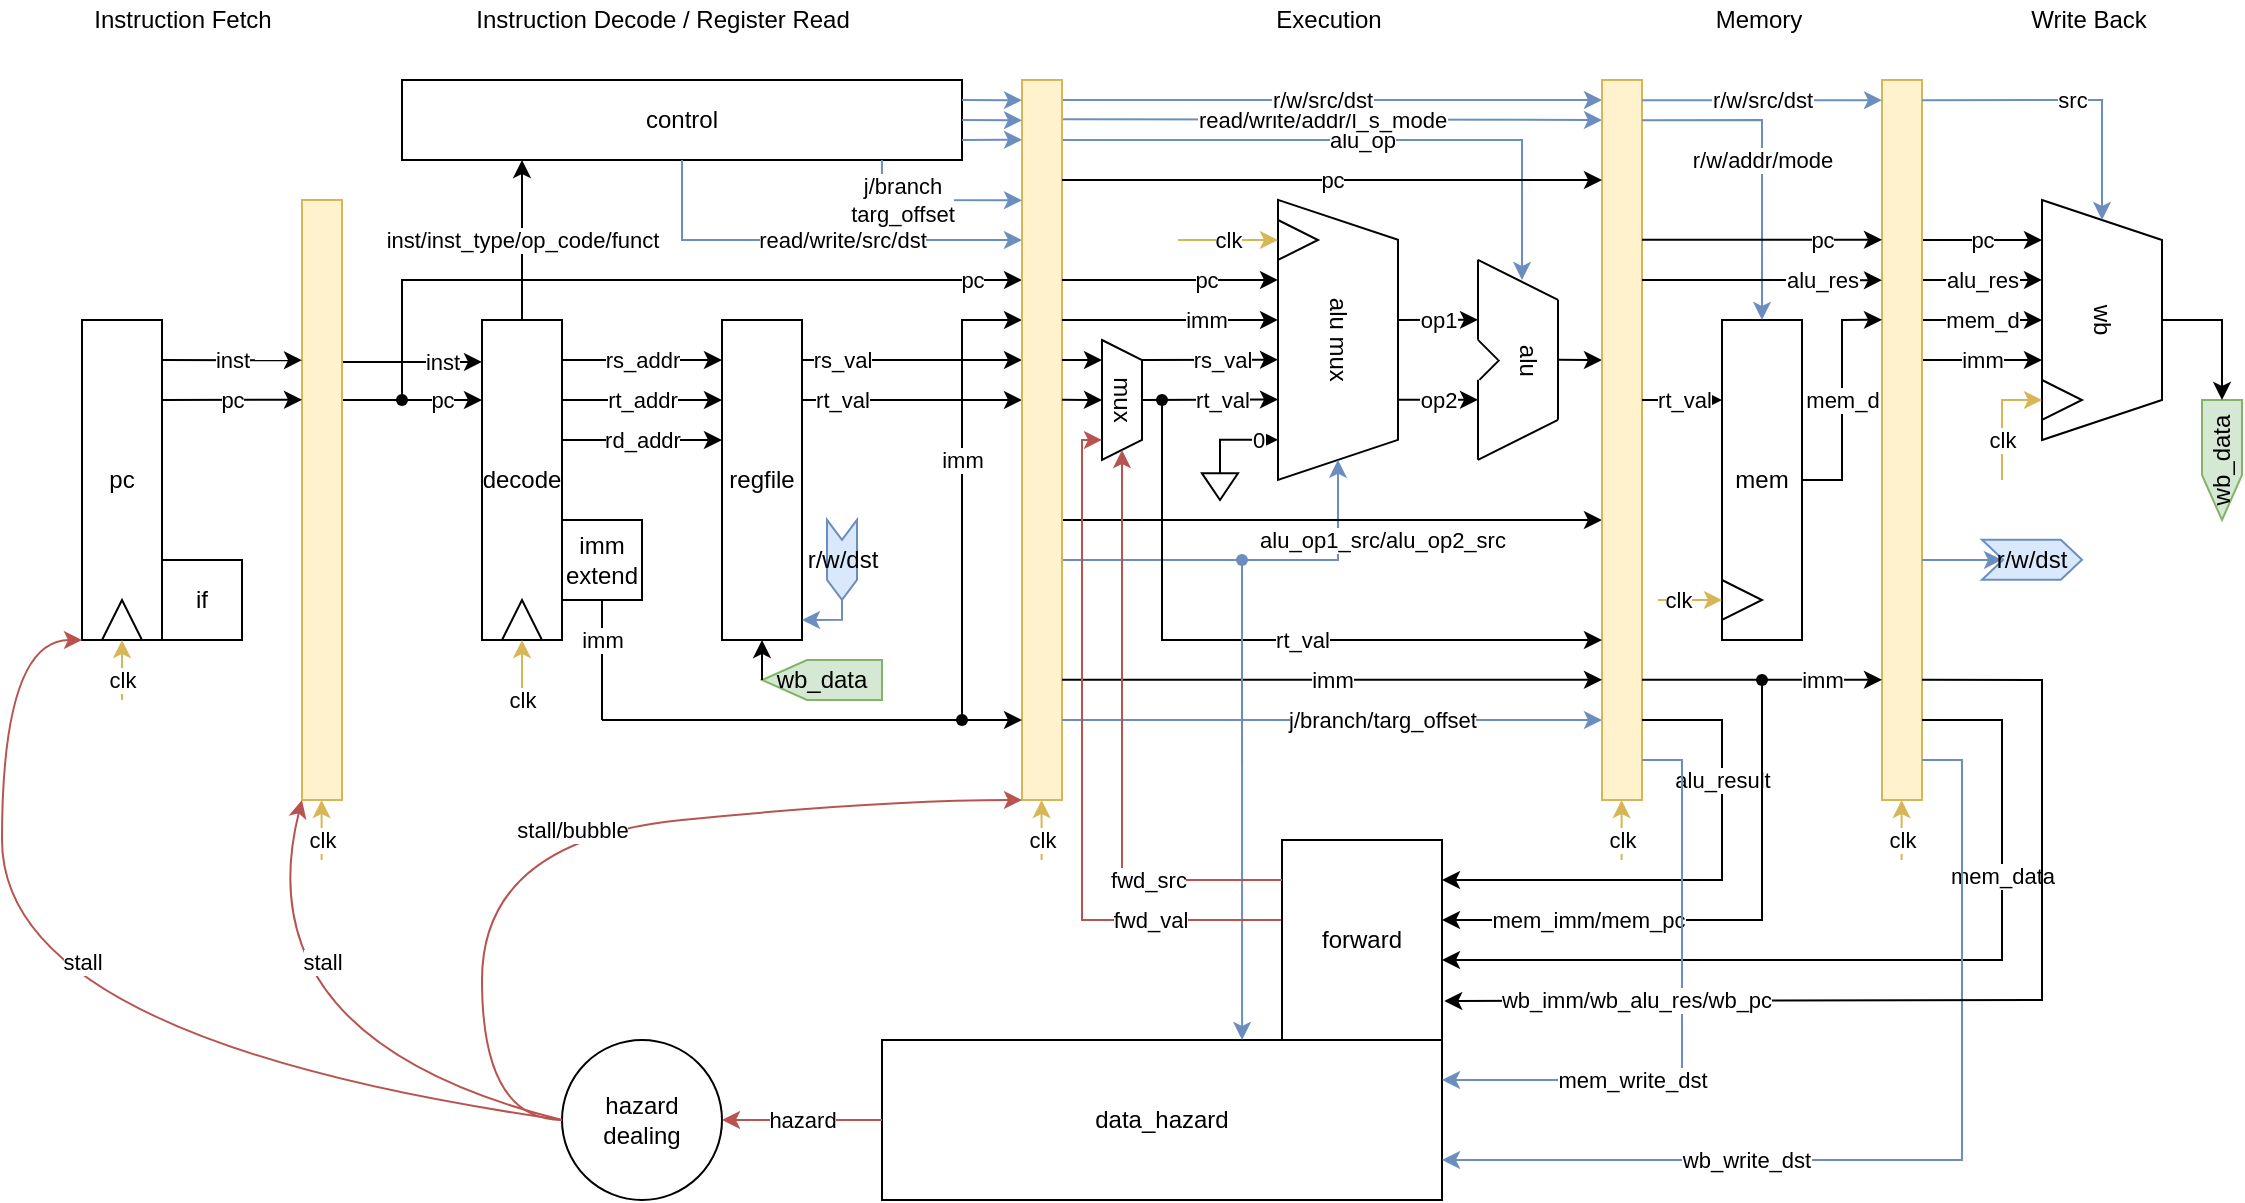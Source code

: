 <mxfile version="16.0.2" type="device"><diagram id="kXGXtVitnuVFbZN-tH9j" name="Page-1"><mxGraphModel dx="1183" dy="734" grid="1" gridSize="10" guides="1" tooltips="1" connect="1" arrows="1" fold="1" page="1" pageScale="1" pageWidth="1169" pageHeight="827" math="0" shadow="0"><root><mxCell id="0"/><mxCell id="1" parent="0"/><mxCell id="jANy_Va856jDarxAY1Pt-2" value="pc" style="rounded=0;whiteSpace=wrap;html=1;" parent="1" vertex="1"><mxGeometry x="80" y="200" width="40" height="160" as="geometry"/></mxCell><mxCell id="jANy_Va856jDarxAY1Pt-5" value="Instruction Fetch" style="text;html=1;align=center;verticalAlign=middle;resizable=0;points=[];autosize=1;strokeColor=none;fillColor=none;" parent="1" vertex="1"><mxGeometry x="80" y="40" width="100" height="20" as="geometry"/></mxCell><mxCell id="jANy_Va856jDarxAY1Pt-7" value="if" style="whiteSpace=wrap;html=1;" parent="1" vertex="1"><mxGeometry x="120" y="320" width="40" height="40" as="geometry"/></mxCell><mxCell id="jANy_Va856jDarxAY1Pt-12" value="pc" style="endArrow=classic;html=1;rounded=0;entryX=0;entryY=0.25;entryDx=0;entryDy=0;" parent="1" target="jANy_Va856jDarxAY1Pt-22" edge="1"><mxGeometry x="0.429" width="50" height="50" relative="1" as="geometry"><mxPoint x="210" y="240" as="sourcePoint"/><mxPoint x="320" y="240" as="targetPoint"/><mxPoint as="offset"/></mxGeometry></mxCell><mxCell id="jANy_Va856jDarxAY1Pt-14" value="inst" style="endArrow=classic;html=1;rounded=0;entryX=0;entryY=0.131;entryDx=0;entryDy=0;entryPerimeter=0;" parent="1" target="jANy_Va856jDarxAY1Pt-22" edge="1"><mxGeometry x="0.429" width="50" height="50" relative="1" as="geometry"><mxPoint x="210" y="221" as="sourcePoint"/><mxPoint x="280" y="221" as="targetPoint"/><mxPoint as="offset"/></mxGeometry></mxCell><mxCell id="jANy_Va856jDarxAY1Pt-22" value="decode" style="rounded=0;whiteSpace=wrap;html=1;" parent="1" vertex="1"><mxGeometry x="280" y="200" width="40" height="160" as="geometry"/></mxCell><mxCell id="jANy_Va856jDarxAY1Pt-23" value="control" style="rounded=0;whiteSpace=wrap;html=1;" parent="1" vertex="1"><mxGeometry x="240" y="80" width="280" height="40" as="geometry"/></mxCell><mxCell id="jANy_Va856jDarxAY1Pt-26" value="inst/inst_type/op_code/funct" style="endArrow=classic;html=1;rounded=0;exitX=0.5;exitY=0;exitDx=0;exitDy=0;" parent="1" source="jANy_Va856jDarxAY1Pt-22" edge="1"><mxGeometry width="50" height="50" relative="1" as="geometry"><mxPoint x="340" y="200" as="sourcePoint"/><mxPoint x="300" y="120" as="targetPoint"/><mxPoint as="offset"/></mxGeometry></mxCell><mxCell id="jANy_Va856jDarxAY1Pt-28" value="Instruction Decode / Register Read" style="text;html=1;align=center;verticalAlign=middle;resizable=0;points=[];autosize=1;strokeColor=none;fillColor=none;" parent="1" vertex="1"><mxGeometry x="270" y="40" width="200" height="20" as="geometry"/></mxCell><mxCell id="jANy_Va856jDarxAY1Pt-29" value="regfile" style="whiteSpace=wrap;html=1;" parent="1" vertex="1"><mxGeometry x="400" y="200" width="40" height="160" as="geometry"/></mxCell><mxCell id="jANy_Va856jDarxAY1Pt-30" value="rt_addr" style="endArrow=classic;html=1;rounded=0;exitX=1;exitY=0.25;exitDx=0;exitDy=0;entryX=0;entryY=0.25;entryDx=0;entryDy=0;" parent="1" source="jANy_Va856jDarxAY1Pt-22" target="jANy_Va856jDarxAY1Pt-29" edge="1"><mxGeometry width="50" height="50" relative="1" as="geometry"><mxPoint x="280" y="340" as="sourcePoint"/><mxPoint x="330" y="290" as="targetPoint"/></mxGeometry></mxCell><mxCell id="jANy_Va856jDarxAY1Pt-31" value="rs_addr" style="endArrow=classic;html=1;rounded=0;" parent="1" edge="1"><mxGeometry width="50" height="50" relative="1" as="geometry"><mxPoint x="320" y="220" as="sourcePoint"/><mxPoint x="400" y="220" as="targetPoint"/></mxGeometry></mxCell><mxCell id="jANy_Va856jDarxAY1Pt-32" value="imm extend" style="whiteSpace=wrap;html=1;aspect=fixed;" parent="1" vertex="1"><mxGeometry x="320" y="300" width="40" height="40" as="geometry"/></mxCell><mxCell id="jANy_Va856jDarxAY1Pt-37" value="imm" style="endArrow=none;html=1;rounded=0;entryX=0.5;entryY=1;entryDx=0;entryDy=0;" parent="1" target="jANy_Va856jDarxAY1Pt-32" edge="1"><mxGeometry x="0.333" width="50" height="50" relative="1" as="geometry"><mxPoint x="340" y="400" as="sourcePoint"/><mxPoint x="280" y="340" as="targetPoint"/><mxPoint as="offset"/></mxGeometry></mxCell><mxCell id="jANy_Va856jDarxAY1Pt-41" value="rs_val" style="edgeStyle=elbowEdgeStyle;elbow=horizontal;endArrow=classic;html=1;rounded=0;" parent="1" edge="1"><mxGeometry x="-0.636" width="50" height="50" relative="1" as="geometry"><mxPoint x="440" y="220" as="sourcePoint"/><mxPoint x="550" y="220" as="targetPoint"/><mxPoint as="offset"/><Array as="points"/></mxGeometry></mxCell><mxCell id="jANy_Va856jDarxAY1Pt-42" value="rt_val" style="edgeStyle=elbowEdgeStyle;elbow=horizontal;endArrow=classic;html=1;rounded=0;" parent="1" edge="1"><mxGeometry x="-0.636" width="50" height="50" relative="1" as="geometry"><mxPoint x="440" y="240" as="sourcePoint"/><mxPoint x="550" y="240" as="targetPoint"/><mxPoint as="offset"/><Array as="points"/></mxGeometry></mxCell><mxCell id="Ykakdfic_UmWaNhS7Apf-2" value="Execution" style="text;html=1;align=center;verticalAlign=middle;resizable=0;points=[];autosize=1;strokeColor=none;fillColor=none;" parent="1" vertex="1"><mxGeometry x="668" y="40" width="70" height="20" as="geometry"/></mxCell><mxCell id="Ykakdfic_UmWaNhS7Apf-3" value="pc" style="edgeStyle=elbowEdgeStyle;elbow=vertical;endArrow=classic;html=1;rounded=0;" parent="1" edge="1"><mxGeometry x="0.864" width="50" height="50" relative="1" as="geometry"><mxPoint x="240" y="240" as="sourcePoint"/><mxPoint x="550" y="180" as="targetPoint"/><Array as="points"><mxPoint x="270" y="180"/></Array><mxPoint as="offset"/></mxGeometry></mxCell><mxCell id="Ykakdfic_UmWaNhS7Apf-10" value="alu mux" style="shape=trapezoid;perimeter=trapezoidPerimeter;whiteSpace=wrap;html=1;fixedSize=1;rotation=90;" parent="1" vertex="1"><mxGeometry x="638" y="179.92" width="140" height="60" as="geometry"/></mxCell><mxCell id="Ykakdfic_UmWaNhS7Apf-12" value="imm" style="edgeStyle=elbowEdgeStyle;elbow=horizontal;endArrow=classic;html=1;rounded=0;" parent="1" edge="1"><mxGeometry x="0.512" width="50" height="50" relative="1" as="geometry"><mxPoint x="340" y="400" as="sourcePoint"/><mxPoint x="550" y="200" as="targetPoint"/><Array as="points"><mxPoint x="520" y="210"/><mxPoint x="520" y="300"/><mxPoint x="550" y="200"/><mxPoint x="540" y="340"/></Array><mxPoint as="offset"/></mxGeometry></mxCell><mxCell id="Ykakdfic_UmWaNhS7Apf-13" value="alu_op1_src/alu_op2_src" style="edgeStyle=segmentEdgeStyle;endArrow=classic;html=1;rounded=0;fillColor=#dae8fc;strokeColor=#6c8ebf;entryX=1;entryY=0.5;entryDx=0;entryDy=0;" parent="1" target="Ykakdfic_UmWaNhS7Apf-10" edge="1"><mxGeometry x="0.574" y="-22" width="50" height="50" relative="1" as="geometry"><mxPoint x="570" y="320" as="sourcePoint"/><mxPoint x="658" y="290" as="targetPoint"/><Array as="points"><mxPoint x="708" y="320"/></Array><mxPoint as="offset"/></mxGeometry></mxCell><mxCell id="Ykakdfic_UmWaNhS7Apf-15" value="" style="pointerEvents=1;verticalLabelPosition=bottom;shadow=0;dashed=0;align=center;html=1;verticalAlign=top;shape=mxgraph.electrical.signal_sources.signal_ground;" parent="1" vertex="1"><mxGeometry x="640" y="270" width="18" height="20" as="geometry"/></mxCell><mxCell id="Ykakdfic_UmWaNhS7Apf-17" value="0" style="edgeStyle=segmentEdgeStyle;endArrow=classic;html=1;rounded=0;exitX=0.5;exitY=0;exitDx=0;exitDy=0;exitPerimeter=0;entryX=0.857;entryY=1;entryDx=0;entryDy=0;entryPerimeter=0;" parent="1" source="Ykakdfic_UmWaNhS7Apf-15" target="Ykakdfic_UmWaNhS7Apf-10" edge="1"><mxGeometry x="0.506" width="50" height="50" relative="1" as="geometry"><mxPoint x="568" y="320" as="sourcePoint"/><mxPoint x="620" y="260" as="targetPoint"/><Array as="points"><mxPoint x="649" y="260"/></Array><mxPoint as="offset"/></mxGeometry></mxCell><mxCell id="Ykakdfic_UmWaNhS7Apf-23" value="" style="endArrow=none;html=1;rounded=0;" parent="1" edge="1"><mxGeometry width="50" height="50" relative="1" as="geometry"><mxPoint x="778" y="209.92" as="sourcePoint"/><mxPoint x="788" y="219.92" as="targetPoint"/></mxGeometry></mxCell><mxCell id="Ykakdfic_UmWaNhS7Apf-24" value="" style="endArrow=none;html=1;rounded=0;" parent="1" edge="1"><mxGeometry width="50" height="50" relative="1" as="geometry"><mxPoint x="778.71" y="229.92" as="sourcePoint"/><mxPoint x="788.71" y="219.92" as="targetPoint"/></mxGeometry></mxCell><mxCell id="Ykakdfic_UmWaNhS7Apf-25" value="" style="endArrow=none;html=1;rounded=0;" parent="1" edge="1"><mxGeometry width="50" height="50" relative="1" as="geometry"><mxPoint x="778" y="209.92" as="sourcePoint"/><mxPoint x="778" y="169.92" as="targetPoint"/></mxGeometry></mxCell><mxCell id="Ykakdfic_UmWaNhS7Apf-26" value="" style="endArrow=none;html=1;rounded=0;" parent="1" edge="1"><mxGeometry width="50" height="50" relative="1" as="geometry"><mxPoint x="778" y="229.92" as="sourcePoint"/><mxPoint x="778" y="269.92" as="targetPoint"/></mxGeometry></mxCell><mxCell id="Ykakdfic_UmWaNhS7Apf-27" value="" style="endArrow=none;html=1;rounded=0;" parent="1" edge="1"><mxGeometry width="50" height="50" relative="1" as="geometry"><mxPoint x="778" y="269.92" as="sourcePoint"/><mxPoint x="818" y="249.92" as="targetPoint"/></mxGeometry></mxCell><mxCell id="Ykakdfic_UmWaNhS7Apf-28" value="" style="endArrow=none;html=1;rounded=0;" parent="1" edge="1"><mxGeometry width="50" height="50" relative="1" as="geometry"><mxPoint x="778" y="169.92" as="sourcePoint"/><mxPoint x="818" y="189.92" as="targetPoint"/></mxGeometry></mxCell><mxCell id="Ykakdfic_UmWaNhS7Apf-29" value="" style="endArrow=none;html=1;rounded=0;" parent="1" edge="1"><mxGeometry width="50" height="50" relative="1" as="geometry"><mxPoint x="818" y="249.92" as="sourcePoint"/><mxPoint x="818" y="189.92" as="targetPoint"/></mxGeometry></mxCell><mxCell id="Ykakdfic_UmWaNhS7Apf-30" value="alu" style="text;html=1;align=center;verticalAlign=middle;resizable=0;points=[];autosize=1;strokeColor=none;fillColor=none;rotation=90;" parent="1" vertex="1"><mxGeometry x="788" y="209.92" width="30" height="20" as="geometry"/></mxCell><mxCell id="Ykakdfic_UmWaNhS7Apf-31" value="op1" style="endArrow=classic;html=1;rounded=0;exitX=0.429;exitY=0;exitDx=0;exitDy=0;exitPerimeter=0;" parent="1" source="Ykakdfic_UmWaNhS7Apf-10" edge="1"><mxGeometry width="50" height="50" relative="1" as="geometry"><mxPoint x="718" y="199.92" as="sourcePoint"/><mxPoint x="778" y="199.92" as="targetPoint"/><mxPoint as="offset"/></mxGeometry></mxCell><mxCell id="Ykakdfic_UmWaNhS7Apf-32" value="op2" style="endArrow=classic;html=1;rounded=0;exitX=0.714;exitY=0;exitDx=0;exitDy=0;exitPerimeter=0;" parent="1" source="Ykakdfic_UmWaNhS7Apf-10" edge="1"><mxGeometry width="50" height="50" relative="1" as="geometry"><mxPoint x="718" y="239.92" as="sourcePoint"/><mxPoint x="778" y="239.92" as="targetPoint"/></mxGeometry></mxCell><mxCell id="Ykakdfic_UmWaNhS7Apf-34" value="alu_op" style="edgeStyle=segmentEdgeStyle;endArrow=classic;html=1;rounded=0;fillColor=#dae8fc;strokeColor=#6c8ebf;" parent="1" edge="1"><mxGeometry width="50" height="50" relative="1" as="geometry"><mxPoint x="570" y="110" as="sourcePoint"/><mxPoint x="800" y="180" as="targetPoint"/><Array as="points"><mxPoint x="800" y="110"/><mxPoint x="800" y="180"/></Array></mxGeometry></mxCell><mxCell id="Ykakdfic_UmWaNhS7Apf-40" value="read/write/src/dst" style="edgeStyle=elbowEdgeStyle;elbow=vertical;endArrow=classic;html=1;rounded=0;exitX=0.5;exitY=1;exitDx=0;exitDy=0;fillColor=#dae8fc;strokeColor=#6c8ebf;entryX=0;entryY=0.222;entryDx=0;entryDy=0;entryPerimeter=0;" parent="1" source="jANy_Va856jDarxAY1Pt-23" target="d6uWLYrjVG5FYan9raDE-4" edge="1"><mxGeometry x="0.142" width="50" height="50" relative="1" as="geometry"><mxPoint x="370" y="190" as="sourcePoint"/><mxPoint x="450" y="140" as="targetPoint"/><Array as="points"><mxPoint x="400" y="160"/><mxPoint x="380" y="140"/><mxPoint x="380" y="140"/><mxPoint x="390" y="140"/></Array><mxPoint as="offset"/></mxGeometry></mxCell><mxCell id="Ykakdfic_UmWaNhS7Apf-43" value="mem" style="whiteSpace=wrap;html=1;" parent="1" vertex="1"><mxGeometry x="900" y="200" width="40" height="160" as="geometry"/></mxCell><mxCell id="Ykakdfic_UmWaNhS7Apf-44" value="read/write/addr/l_s_mode" style="edgeStyle=segmentEdgeStyle;endArrow=classic;html=1;rounded=0;fillColor=#dae8fc;strokeColor=#6c8ebf;" parent="1" edge="1"><mxGeometry x="-0.037" width="50" height="50" relative="1" as="geometry"><mxPoint x="570" y="99.67" as="sourcePoint"/><mxPoint x="840" y="100" as="targetPoint"/><Array as="points"><mxPoint x="690" y="100"/><mxPoint x="690" y="100"/></Array><mxPoint as="offset"/></mxGeometry></mxCell><mxCell id="Ykakdfic_UmWaNhS7Apf-45" value="" style="edgeStyle=segmentEdgeStyle;endArrow=classic;html=1;rounded=0;" parent="1" edge="1"><mxGeometry width="50" height="50" relative="1" as="geometry"><mxPoint x="570" y="300" as="sourcePoint"/><mxPoint x="840" y="300" as="targetPoint"/><Array as="points"><mxPoint x="570" y="300"/><mxPoint x="570" y="300"/></Array></mxGeometry></mxCell><mxCell id="Ykakdfic_UmWaNhS7Apf-46" value="" style="endArrow=classic;html=1;rounded=0;" parent="1" edge="1"><mxGeometry width="50" height="50" relative="1" as="geometry"><mxPoint x="818" y="219.92" as="sourcePoint"/><mxPoint x="840" y="220" as="targetPoint"/></mxGeometry></mxCell><mxCell id="Ykakdfic_UmWaNhS7Apf-53" value="Memory" style="text;html=1;align=center;verticalAlign=middle;resizable=0;points=[];autosize=1;strokeColor=none;fillColor=none;" parent="1" vertex="1"><mxGeometry x="887.95" y="40" width="60" height="20" as="geometry"/></mxCell><mxCell id="Ykakdfic_UmWaNhS7Apf-55" value="rd_addr" style="endArrow=classic;html=1;rounded=0;exitX=1;exitY=0.25;exitDx=0;exitDy=0;entryX=0;entryY=0.25;entryDx=0;entryDy=0;" parent="1" edge="1"><mxGeometry width="50" height="50" relative="1" as="geometry"><mxPoint x="320" y="260" as="sourcePoint"/><mxPoint x="400" y="260" as="targetPoint"/></mxGeometry></mxCell><mxCell id="Ykakdfic_UmWaNhS7Apf-56" value="Write Back" style="text;html=1;align=center;verticalAlign=middle;resizable=0;points=[];autosize=1;strokeColor=none;fillColor=none;" parent="1" vertex="1"><mxGeometry x="1047.95" y="40" width="70" height="20" as="geometry"/></mxCell><mxCell id="Ykakdfic_UmWaNhS7Apf-58" value="wb" style="shape=trapezoid;perimeter=trapezoidPerimeter;whiteSpace=wrap;html=1;fixedSize=1;rotation=90;" parent="1" vertex="1"><mxGeometry x="1030" y="170" width="120" height="60" as="geometry"/></mxCell><mxCell id="Ykakdfic_UmWaNhS7Apf-64" value="pc" style="edgeStyle=segmentEdgeStyle;endArrow=classic;html=1;rounded=0;entryX=0.167;entryY=1;entryDx=0;entryDy=0;entryPerimeter=0;" parent="1" target="Ykakdfic_UmWaNhS7Apf-58" edge="1"><mxGeometry width="50" height="50" relative="1" as="geometry"><mxPoint x="1000" y="160" as="sourcePoint"/><mxPoint x="1000" y="170" as="targetPoint"/><Array as="points"><mxPoint x="1040" y="160"/><mxPoint x="1040" y="160"/></Array><mxPoint as="offset"/></mxGeometry></mxCell><mxCell id="Ykakdfic_UmWaNhS7Apf-83" value="r/w/src/dst" style="endArrow=classic;html=1;rounded=0;fillColor=#dae8fc;strokeColor=#6c8ebf;" parent="1" edge="1"><mxGeometry x="-0.037" width="50" height="50" relative="1" as="geometry"><mxPoint x="570" y="90" as="sourcePoint"/><mxPoint x="840" y="90" as="targetPoint"/><Array as="points"/><mxPoint as="offset"/></mxGeometry></mxCell><mxCell id="Ykakdfic_UmWaNhS7Apf-84" value="alu_res" style="endArrow=classic;html=1;rounded=0;entryX=0.333;entryY=1;entryDx=0;entryDy=0;entryPerimeter=0;" parent="1" target="Ykakdfic_UmWaNhS7Apf-58" edge="1"><mxGeometry width="50" height="50" relative="1" as="geometry"><mxPoint x="1000" y="180" as="sourcePoint"/><mxPoint x="948" y="190" as="targetPoint"/><Array as="points"/><mxPoint as="offset"/></mxGeometry></mxCell><mxCell id="Ykakdfic_UmWaNhS7Apf-85" value="mem_d" style="endArrow=classic;html=1;rounded=0;entryX=0.5;entryY=1;entryDx=0;entryDy=0;" parent="1" target="Ykakdfic_UmWaNhS7Apf-58" edge="1"><mxGeometry width="50" height="50" relative="1" as="geometry"><mxPoint x="1000" y="200" as="sourcePoint"/><mxPoint x="1057.95" y="220" as="targetPoint"/><Array as="points"/><mxPoint as="offset"/></mxGeometry></mxCell><mxCell id="Ykakdfic_UmWaNhS7Apf-86" value="imm" style="endArrow=classic;html=1;rounded=0;entryX=0.667;entryY=1;entryDx=0;entryDy=0;entryPerimeter=0;" parent="1" target="Ykakdfic_UmWaNhS7Apf-58" edge="1"><mxGeometry width="50" height="50" relative="1" as="geometry"><mxPoint x="1000" y="220" as="sourcePoint"/><mxPoint x="1020" y="260" as="targetPoint"/><Array as="points"/><mxPoint as="offset"/></mxGeometry></mxCell><mxCell id="Ykakdfic_UmWaNhS7Apf-87" value="wb_data" style="shape=offPageConnector;whiteSpace=wrap;html=1;rotation=0;horizontal=0;verticalAlign=middle;fillColor=#d5e8d4;strokeColor=#82b366;" parent="1" vertex="1"><mxGeometry x="1140" y="240" width="20" height="60" as="geometry"/></mxCell><mxCell id="Ykakdfic_UmWaNhS7Apf-88" value="" style="edgeStyle=segmentEdgeStyle;endArrow=classic;html=1;rounded=0;exitX=0.5;exitY=0;exitDx=0;exitDy=0;entryX=0.5;entryY=0;entryDx=0;entryDy=0;" parent="1" source="Ykakdfic_UmWaNhS7Apf-58" target="Ykakdfic_UmWaNhS7Apf-87" edge="1"><mxGeometry width="50" height="50" relative="1" as="geometry"><mxPoint x="1122.95" y="200" as="sourcePoint"/><mxPoint x="1170" y="220" as="targetPoint"/><Array as="points"><mxPoint x="1150" y="200"/></Array></mxGeometry></mxCell><mxCell id="Ykakdfic_UmWaNhS7Apf-89" value="wb_data" style="shape=offPageConnector;whiteSpace=wrap;html=1;rotation=90;fillColor=#d5e8d4;strokeColor=#82b366;horizontal=0;" parent="1" vertex="1"><mxGeometry x="440" y="350" width="20" height="60" as="geometry"/></mxCell><mxCell id="Ykakdfic_UmWaNhS7Apf-90" value="" style="endArrow=classic;html=1;rounded=0;exitX=0.5;exitY=1;exitDx=0;exitDy=0;entryX=0.5;entryY=1;entryDx=0;entryDy=0;" parent="1" source="Ykakdfic_UmWaNhS7Apf-89" target="jANy_Va856jDarxAY1Pt-29" edge="1"><mxGeometry width="50" height="50" relative="1" as="geometry"><mxPoint x="550" y="320" as="sourcePoint"/><mxPoint x="420" y="380" as="targetPoint"/></mxGeometry></mxCell><mxCell id="Ykakdfic_UmWaNhS7Apf-93" value="" style="shape=waypoint;sketch=0;fillStyle=solid;size=6;pointerEvents=1;points=[];fillColor=none;resizable=0;rotatable=0;perimeter=centerPerimeter;snapToPoint=1;connectable=0;allowArrows=0;recursiveResize=0;" parent="1" vertex="1"><mxGeometry x="500" y="380" width="40" height="40" as="geometry"/></mxCell><mxCell id="Ykakdfic_UmWaNhS7Apf-95" value="" style="shape=waypoint;sketch=0;fillStyle=solid;size=6;pointerEvents=1;points=[];fillColor=none;resizable=0;rotatable=0;perimeter=centerPerimeter;snapToPoint=1;connectable=0;allowArrows=0;recursiveResize=0;" parent="1" vertex="1"><mxGeometry x="220" y="220" width="40" height="40" as="geometry"/></mxCell><mxCell id="8yU01PT0Piwa1YBttkUz-11" value="" style="triangle;whiteSpace=wrap;html=1;rotation=-90;" parent="1" vertex="1"><mxGeometry x="90" y="340" width="20" height="20" as="geometry"/></mxCell><mxCell id="8yU01PT0Piwa1YBttkUz-12" value="" style="triangle;whiteSpace=wrap;html=1;rotation=-90;" parent="1" vertex="1"><mxGeometry x="290" y="340" width="20" height="20" as="geometry"/></mxCell><mxCell id="8yU01PT0Piwa1YBttkUz-14" value="" style="triangle;whiteSpace=wrap;html=1;rotation=0;" parent="1" vertex="1"><mxGeometry x="900" y="330" width="20" height="20" as="geometry"/></mxCell><mxCell id="8yU01PT0Piwa1YBttkUz-15" value="" style="triangle;whiteSpace=wrap;html=1;rotation=0;" parent="1" vertex="1"><mxGeometry x="678" y="150" width="20" height="20" as="geometry"/></mxCell><mxCell id="8yU01PT0Piwa1YBttkUz-16" value="clk" style="endArrow=classic;html=1;rounded=0;fillColor=#fff2cc;strokeColor=#d6b656;entryX=0;entryY=0.5;entryDx=0;entryDy=0;" parent="1" target="8yU01PT0Piwa1YBttkUz-11" edge="1"><mxGeometry x="-0.333" width="50" height="50" relative="1" as="geometry"><mxPoint x="100" y="390" as="sourcePoint"/><mxPoint x="450" y="490" as="targetPoint"/><mxPoint as="offset"/></mxGeometry></mxCell><mxCell id="8yU01PT0Piwa1YBttkUz-17" value="" style="triangle;whiteSpace=wrap;html=1;rotation=0;" parent="1" vertex="1"><mxGeometry x="1060" y="230" width="20" height="20" as="geometry"/></mxCell><mxCell id="8yU01PT0Piwa1YBttkUz-18" value="clk" style="endArrow=classic;html=1;rounded=0;fillColor=#fff2cc;strokeColor=#d6b656;entryX=0;entryY=0.5;entryDx=0;entryDy=0;" parent="1" target="8yU01PT0Piwa1YBttkUz-12" edge="1"><mxGeometry x="-1" width="50" height="50" relative="1" as="geometry"><mxPoint x="300" y="390" as="sourcePoint"/><mxPoint x="490" y="490" as="targetPoint"/><mxPoint as="offset"/></mxGeometry></mxCell><mxCell id="8yU01PT0Piwa1YBttkUz-21" value="clk" style="endArrow=classic;html=1;rounded=0;fillColor=#fff2cc;strokeColor=#d6b656;entryX=0;entryY=0.5;entryDx=0;entryDy=0;" parent="1" target="8yU01PT0Piwa1YBttkUz-15" edge="1"><mxGeometry width="50" height="50" relative="1" as="geometry"><mxPoint x="628" y="160" as="sourcePoint"/><mxPoint x="556" y="490" as="targetPoint"/><mxPoint as="offset"/></mxGeometry></mxCell><mxCell id="8yU01PT0Piwa1YBttkUz-22" value="clk" style="endArrow=classic;html=1;rounded=0;fillColor=#fff2cc;strokeColor=#d6b656;entryX=0;entryY=0.5;entryDx=0;entryDy=0;" parent="1" target="8yU01PT0Piwa1YBttkUz-14" edge="1"><mxGeometry x="-0.333" width="50" height="50" relative="1" as="geometry"><mxPoint x="867.95" y="340" as="sourcePoint"/><mxPoint x="587.95" y="490" as="targetPoint"/><mxPoint as="offset"/></mxGeometry></mxCell><mxCell id="8yU01PT0Piwa1YBttkUz-23" value="clk" style="endArrow=classic;html=1;rounded=0;fillColor=#fff2cc;strokeColor=#d6b656;entryX=0;entryY=0.5;entryDx=0;entryDy=0;" parent="1" target="8yU01PT0Piwa1YBttkUz-17" edge="1"><mxGeometry x="-0.333" width="50" height="50" relative="1" as="geometry"><mxPoint x="1040" y="280" as="sourcePoint"/><mxPoint x="627.95" y="490" as="targetPoint"/><Array as="points"><mxPoint x="1040" y="240"/></Array><mxPoint as="offset"/></mxGeometry></mxCell><mxCell id="d6uWLYrjVG5FYan9raDE-2" value="" style="rounded=0;whiteSpace=wrap;html=1;fillColor=#fff2cc;strokeColor=#d6b656;" parent="1" vertex="1"><mxGeometry x="190" y="140" width="20" height="300" as="geometry"/></mxCell><mxCell id="d6uWLYrjVG5FYan9raDE-4" value="" style="rounded=0;whiteSpace=wrap;html=1;fillColor=#fff2cc;strokeColor=#d6b656;" parent="1" vertex="1"><mxGeometry x="550" y="80" width="20" height="360" as="geometry"/></mxCell><mxCell id="d6uWLYrjVG5FYan9raDE-5" value="" style="endArrow=classic;html=1;rounded=0;endFill=1;" parent="1" edge="1"><mxGeometry width="50" height="50" relative="1" as="geometry"><mxPoint x="520" y="400" as="sourcePoint"/><mxPoint x="550" y="400" as="targetPoint"/></mxGeometry></mxCell><mxCell id="d6uWLYrjVG5FYan9raDE-6" value="" style="endArrow=classic;html=1;rounded=0;exitX=1;exitY=0.25;exitDx=0;exitDy=0;entryX=0;entryY=0.028;entryDx=0;entryDy=0;entryPerimeter=0;fillColor=#dae8fc;strokeColor=#6c8ebf;endFill=1;" parent="1" source="jANy_Va856jDarxAY1Pt-23" target="d6uWLYrjVG5FYan9raDE-4" edge="1"><mxGeometry width="50" height="50" relative="1" as="geometry"><mxPoint x="610" y="260" as="sourcePoint"/><mxPoint x="660" y="210" as="targetPoint"/></mxGeometry></mxCell><mxCell id="d6uWLYrjVG5FYan9raDE-7" value="" style="endArrow=classic;html=1;rounded=0;exitX=1;exitY=0.5;exitDx=0;exitDy=0;entryX=0;entryY=0.056;entryDx=0;entryDy=0;entryPerimeter=0;fillColor=#dae8fc;strokeColor=#6c8ebf;endFill=1;" parent="1" source="jANy_Va856jDarxAY1Pt-23" target="d6uWLYrjVG5FYan9raDE-4" edge="1"><mxGeometry width="50" height="50" relative="1" as="geometry"><mxPoint x="610" y="260" as="sourcePoint"/><mxPoint x="660" y="210" as="targetPoint"/></mxGeometry></mxCell><mxCell id="d6uWLYrjVG5FYan9raDE-8" value="" style="endArrow=classic;html=1;rounded=0;exitX=1;exitY=0.75;exitDx=0;exitDy=0;entryX=0;entryY=0.083;entryDx=0;entryDy=0;entryPerimeter=0;fillColor=#dae8fc;strokeColor=#6c8ebf;endFill=1;" parent="1" source="jANy_Va856jDarxAY1Pt-23" target="d6uWLYrjVG5FYan9raDE-4" edge="1"><mxGeometry width="50" height="50" relative="1" as="geometry"><mxPoint x="610" y="260" as="sourcePoint"/><mxPoint x="660" y="210" as="targetPoint"/></mxGeometry></mxCell><mxCell id="d6uWLYrjVG5FYan9raDE-10" value="inst" style="endArrow=classic;html=1;rounded=0;entryX=0;entryY=0.267;entryDx=0;entryDy=0;entryPerimeter=0;" parent="1" target="d6uWLYrjVG5FYan9raDE-2" edge="1"><mxGeometry width="50" height="50" relative="1" as="geometry"><mxPoint x="120" y="220" as="sourcePoint"/><mxPoint x="180" y="220" as="targetPoint"/></mxGeometry></mxCell><mxCell id="d6uWLYrjVG5FYan9raDE-11" value="pc" style="endArrow=classic;html=1;rounded=0;exitX=1;exitY=0.25;exitDx=0;exitDy=0;entryX=0;entryY=0.333;entryDx=0;entryDy=0;entryPerimeter=0;" parent="1" source="jANy_Va856jDarxAY1Pt-2" target="d6uWLYrjVG5FYan9raDE-2" edge="1"><mxGeometry width="50" height="50" relative="1" as="geometry"><mxPoint x="160" y="250" as="sourcePoint"/><mxPoint x="210" y="200" as="targetPoint"/></mxGeometry></mxCell><mxCell id="d6uWLYrjVG5FYan9raDE-12" value="" style="rounded=0;whiteSpace=wrap;html=1;fillColor=#fff2cc;strokeColor=#d6b656;" parent="1" vertex="1"><mxGeometry x="840" y="80" width="20" height="360" as="geometry"/></mxCell><mxCell id="d6uWLYrjVG5FYan9raDE-13" value="rt_val" style="endArrow=classic;html=1;rounded=0;entryX=0.713;entryY=1;entryDx=0;entryDy=0;entryPerimeter=0;" parent="1" target="Ykakdfic_UmWaNhS7Apf-10" edge="1"><mxGeometry x="0.176" width="50" height="50" relative="1" as="geometry"><mxPoint x="610" y="240" as="sourcePoint"/><mxPoint x="620" y="240" as="targetPoint"/><mxPoint as="offset"/></mxGeometry></mxCell><mxCell id="d6uWLYrjVG5FYan9raDE-14" value="rs_val" style="endArrow=classic;html=1;rounded=0;entryX=0.571;entryY=1;entryDx=0;entryDy=0;entryPerimeter=0;" parent="1" target="Ykakdfic_UmWaNhS7Apf-10" edge="1"><mxGeometry x="0.176" width="50" height="50" relative="1" as="geometry"><mxPoint x="610" y="220" as="sourcePoint"/><mxPoint x="620" y="220" as="targetPoint"/><mxPoint as="offset"/></mxGeometry></mxCell><mxCell id="d6uWLYrjVG5FYan9raDE-15" value="imm" style="endArrow=classic;html=1;rounded=0;exitX=1;exitY=0.444;exitDx=0;exitDy=0;exitPerimeter=0;entryX=0.429;entryY=1;entryDx=0;entryDy=0;entryPerimeter=0;" parent="1" target="Ykakdfic_UmWaNhS7Apf-10" edge="1"><mxGeometry x="0.333" width="50" height="50" relative="1" as="geometry"><mxPoint x="570" y="200.02" as="sourcePoint"/><mxPoint x="620" y="200" as="targetPoint"/><mxPoint as="offset"/></mxGeometry></mxCell><mxCell id="d6uWLYrjVG5FYan9raDE-16" value="pc" style="endArrow=classic;html=1;rounded=0;exitX=1;exitY=0.444;exitDx=0;exitDy=0;exitPerimeter=0;entryX=0.286;entryY=1;entryDx=0;entryDy=0;entryPerimeter=0;" parent="1" target="Ykakdfic_UmWaNhS7Apf-10" edge="1"><mxGeometry x="0.333" width="50" height="50" relative="1" as="geometry"><mxPoint x="570" y="180.02" as="sourcePoint"/><mxPoint x="620" y="180" as="targetPoint"/><mxPoint as="offset"/></mxGeometry></mxCell><mxCell id="d6uWLYrjVG5FYan9raDE-17" value="rt_val" style="endArrow=classic;html=1;rounded=0;" parent="1" edge="1"><mxGeometry x="0.117" width="50" height="50" relative="1" as="geometry"><mxPoint x="620" y="240" as="sourcePoint"/><mxPoint x="840" y="360" as="targetPoint"/><Array as="points"><mxPoint x="620" y="360"/></Array><mxPoint as="offset"/></mxGeometry></mxCell><mxCell id="d6uWLYrjVG5FYan9raDE-18" value="rt_val" style="endArrow=classic;html=1;rounded=0;entryX=0;entryY=0.25;entryDx=0;entryDy=0;" parent="1" target="Ykakdfic_UmWaNhS7Apf-43" edge="1"><mxGeometry x="0.054" width="50" height="50" relative="1" as="geometry"><mxPoint x="860" y="240" as="sourcePoint"/><mxPoint x="890" y="240" as="targetPoint"/><mxPoint as="offset"/></mxGeometry></mxCell><mxCell id="d6uWLYrjVG5FYan9raDE-19" value="r/w/addr/mode" style="endArrow=classic;html=1;rounded=0;entryX=0.5;entryY=0;entryDx=0;entryDy=0;exitX=1;exitY=0.056;exitDx=0;exitDy=0;exitPerimeter=0;fillColor=#dae8fc;strokeColor=#6c8ebf;" parent="1" source="d6uWLYrjVG5FYan9raDE-12" target="Ykakdfic_UmWaNhS7Apf-43" edge="1"><mxGeometry width="50" height="50" relative="1" as="geometry"><mxPoint x="880" y="100" as="sourcePoint"/><mxPoint x="860" y="150" as="targetPoint"/><Array as="points"><mxPoint x="920" y="100"/></Array></mxGeometry></mxCell><mxCell id="d6uWLYrjVG5FYan9raDE-20" value="imm" style="endArrow=classic;html=1;rounded=0;entryX=0;entryY=0.833;entryDx=0;entryDy=0;entryPerimeter=0;exitX=1;exitY=0.833;exitDx=0;exitDy=0;exitPerimeter=0;" parent="1" source="d6uWLYrjVG5FYan9raDE-4" target="d6uWLYrjVG5FYan9raDE-12" edge="1"><mxGeometry width="50" height="50" relative="1" as="geometry"><mxPoint x="580" y="380" as="sourcePoint"/><mxPoint x="810" y="340" as="targetPoint"/></mxGeometry></mxCell><mxCell id="d6uWLYrjVG5FYan9raDE-21" value="" style="rounded=0;whiteSpace=wrap;html=1;fillColor=#fff2cc;strokeColor=#d6b656;" parent="1" vertex="1"><mxGeometry x="980" y="80" width="20" height="360" as="geometry"/></mxCell><mxCell id="d6uWLYrjVG5FYan9raDE-22" value="r/w/src/dst" style="endArrow=classic;html=1;rounded=0;entryX=0;entryY=0.028;entryDx=0;entryDy=0;entryPerimeter=0;exitX=1;exitY=0.028;exitDx=0;exitDy=0;exitPerimeter=0;fillColor=#dae8fc;strokeColor=#6c8ebf;" parent="1" source="d6uWLYrjVG5FYan9raDE-12" target="d6uWLYrjVG5FYan9raDE-21" edge="1"><mxGeometry width="50" height="50" relative="1" as="geometry"><mxPoint x="870" y="90" as="sourcePoint"/><mxPoint x="960" y="90" as="targetPoint"/></mxGeometry></mxCell><mxCell id="d6uWLYrjVG5FYan9raDE-23" value="src" style="endArrow=classic;html=1;rounded=0;entryX=0;entryY=0.5;entryDx=0;entryDy=0;exitX=1;exitY=0.028;exitDx=0;exitDy=0;exitPerimeter=0;fillColor=#dae8fc;strokeColor=#6c8ebf;" parent="1" source="d6uWLYrjVG5FYan9raDE-21" target="Ykakdfic_UmWaNhS7Apf-58" edge="1"><mxGeometry width="50" height="50" relative="1" as="geometry"><mxPoint x="1010" y="90" as="sourcePoint"/><mxPoint x="880" y="300" as="targetPoint"/><Array as="points"><mxPoint x="1090" y="90"/></Array></mxGeometry></mxCell><mxCell id="d6uWLYrjVG5FYan9raDE-24" value="imm" style="endArrow=classic;html=1;rounded=0;entryX=0;entryY=0.833;entryDx=0;entryDy=0;entryPerimeter=0;exitX=1;exitY=0.833;exitDx=0;exitDy=0;exitPerimeter=0;" parent="1" source="d6uWLYrjVG5FYan9raDE-12" target="d6uWLYrjVG5FYan9raDE-21" edge="1"><mxGeometry x="0.5" width="50" height="50" relative="1" as="geometry"><mxPoint x="870" y="380" as="sourcePoint"/><mxPoint x="960" y="320" as="targetPoint"/><mxPoint as="offset"/></mxGeometry></mxCell><mxCell id="d6uWLYrjVG5FYan9raDE-25" value="mem_d" style="endArrow=classic;html=1;rounded=0;exitX=1;exitY=0.5;exitDx=0;exitDy=0;entryX=0;entryY=0.333;entryDx=0;entryDy=0;entryPerimeter=0;" parent="1" source="Ykakdfic_UmWaNhS7Apf-43" target="d6uWLYrjVG5FYan9raDE-21" edge="1"><mxGeometry width="50" height="50" relative="1" as="geometry"><mxPoint x="910" y="290" as="sourcePoint"/><mxPoint x="970" y="180" as="targetPoint"/><Array as="points"><mxPoint x="960" y="280"/><mxPoint x="960" y="200"/></Array></mxGeometry></mxCell><mxCell id="d6uWLYrjVG5FYan9raDE-26" value="pc" style="endArrow=classic;html=1;rounded=0;exitX=1;exitY=0.139;exitDx=0;exitDy=0;exitPerimeter=0;entryX=0;entryY=0.139;entryDx=0;entryDy=0;entryPerimeter=0;" parent="1" source="d6uWLYrjVG5FYan9raDE-4" target="d6uWLYrjVG5FYan9raDE-12" edge="1"><mxGeometry width="50" height="50" relative="1" as="geometry"><mxPoint x="580" y="130" as="sourcePoint"/><mxPoint x="790" y="130" as="targetPoint"/></mxGeometry></mxCell><mxCell id="d6uWLYrjVG5FYan9raDE-27" value="pc" style="endArrow=classic;html=1;rounded=0;entryX=0;entryY=0.222;entryDx=0;entryDy=0;entryPerimeter=0;exitX=1;exitY=0.222;exitDx=0;exitDy=0;exitPerimeter=0;" parent="1" source="d6uWLYrjVG5FYan9raDE-12" target="d6uWLYrjVG5FYan9raDE-21" edge="1"><mxGeometry x="0.5" width="50" height="50" relative="1" as="geometry"><mxPoint x="880" y="160" as="sourcePoint"/><mxPoint x="840" y="240" as="targetPoint"/><mxPoint as="offset"/></mxGeometry></mxCell><mxCell id="d6uWLYrjVG5FYan9raDE-28" value="alu_res" style="endArrow=classic;html=1;rounded=0;entryX=0;entryY=0.278;entryDx=0;entryDy=0;entryPerimeter=0;" parent="1" target="d6uWLYrjVG5FYan9raDE-21" edge="1"><mxGeometry x="0.5" width="50" height="50" relative="1" as="geometry"><mxPoint x="860" y="180" as="sourcePoint"/><mxPoint x="840" y="240" as="targetPoint"/><mxPoint as="offset"/></mxGeometry></mxCell><mxCell id="d6uWLYrjVG5FYan9raDE-29" value="clk" style="endArrow=classic;html=1;rounded=0;fillColor=#fff2cc;strokeColor=#d6b656;entryX=0;entryY=0.5;entryDx=0;entryDy=0;" parent="1" edge="1"><mxGeometry x="-0.333" width="50" height="50" relative="1" as="geometry"><mxPoint x="199.8" y="470" as="sourcePoint"/><mxPoint x="199.8" y="440" as="targetPoint"/><mxPoint as="offset"/></mxGeometry></mxCell><mxCell id="d6uWLYrjVG5FYan9raDE-30" value="clk" style="endArrow=classic;html=1;rounded=0;fillColor=#fff2cc;strokeColor=#d6b656;entryX=0;entryY=0.5;entryDx=0;entryDy=0;" parent="1" edge="1"><mxGeometry x="-0.333" width="50" height="50" relative="1" as="geometry"><mxPoint x="559.8" y="470" as="sourcePoint"/><mxPoint x="559.8" y="440" as="targetPoint"/><mxPoint as="offset"/></mxGeometry></mxCell><mxCell id="d6uWLYrjVG5FYan9raDE-31" value="clk" style="endArrow=classic;html=1;rounded=0;fillColor=#fff2cc;strokeColor=#d6b656;entryX=0;entryY=0.5;entryDx=0;entryDy=0;" parent="1" edge="1"><mxGeometry x="-0.333" width="50" height="50" relative="1" as="geometry"><mxPoint x="849.8" y="470" as="sourcePoint"/><mxPoint x="849.8" y="440" as="targetPoint"/><mxPoint as="offset"/></mxGeometry></mxCell><mxCell id="d6uWLYrjVG5FYan9raDE-32" value="clk" style="endArrow=classic;html=1;rounded=0;fillColor=#fff2cc;strokeColor=#d6b656;entryX=0;entryY=0.5;entryDx=0;entryDy=0;" parent="1" edge="1"><mxGeometry x="-0.333" width="50" height="50" relative="1" as="geometry"><mxPoint x="989.8" y="470" as="sourcePoint"/><mxPoint x="989.8" y="440" as="targetPoint"/><mxPoint as="offset"/></mxGeometry></mxCell><mxCell id="cAWlGQxaQcV9XxgZT6eP-1" value="j/branch&lt;br&gt;targ_offset" style="endArrow=classic;html=1;rounded=0;exitX=0.857;exitY=1;exitDx=0;exitDy=0;exitPerimeter=0;entryX=0;entryY=0.167;entryDx=0;entryDy=0;entryPerimeter=0;fillColor=#dae8fc;strokeColor=#6c8ebf;" parent="1" source="jANy_Va856jDarxAY1Pt-23" target="d6uWLYrjVG5FYan9raDE-4" edge="1"><mxGeometry x="-0.333" width="50" height="50" relative="1" as="geometry"><mxPoint x="480" y="130" as="sourcePoint"/><mxPoint x="520" y="150" as="targetPoint"/><Array as="points"><mxPoint x="480" y="140"/></Array><mxPoint as="offset"/></mxGeometry></mxCell><mxCell id="cAWlGQxaQcV9XxgZT6eP-2" value="j/branch/targ_offset" style="endArrow=classic;html=1;rounded=0;entryX=0;entryY=0.889;entryDx=0;entryDy=0;entryPerimeter=0;exitX=1;exitY=0.889;exitDx=0;exitDy=0;exitPerimeter=0;fillColor=#dae8fc;strokeColor=#6c8ebf;" parent="1" source="d6uWLYrjVG5FYan9raDE-4" target="d6uWLYrjVG5FYan9raDE-12" edge="1"><mxGeometry x="0.185" width="50" height="50" relative="1" as="geometry"><mxPoint x="580" y="400" as="sourcePoint"/><mxPoint x="820" y="400" as="targetPoint"/><mxPoint as="offset"/></mxGeometry></mxCell><mxCell id="cAWlGQxaQcV9XxgZT6eP-3" value="data_hazard" style="rounded=0;whiteSpace=wrap;html=1;" parent="1" vertex="1"><mxGeometry x="480" y="560" width="280" height="80" as="geometry"/></mxCell><mxCell id="cAWlGQxaQcV9XxgZT6eP-9" value="alu_result" style="endArrow=classic;html=1;rounded=0;" parent="1" edge="1"><mxGeometry x="-0.467" width="50" height="50" relative="1" as="geometry"><mxPoint x="860" y="400" as="sourcePoint"/><mxPoint x="760" y="480" as="targetPoint"/><Array as="points"><mxPoint x="900" y="400"/><mxPoint x="900" y="480"/></Array><mxPoint as="offset"/></mxGeometry></mxCell><mxCell id="cAWlGQxaQcV9XxgZT6eP-15" value="" style="shape=waypoint;sketch=0;fillStyle=solid;size=6;pointerEvents=1;points=[];fillColor=#dae8fc;resizable=0;rotatable=0;perimeter=centerPerimeter;snapToPoint=1;connectable=0;allowArrows=0;recursiveResize=0;strokeColor=#6c8ebf;" parent="1" vertex="1"><mxGeometry x="640" y="300" width="40" height="40" as="geometry"/></mxCell><mxCell id="cAWlGQxaQcV9XxgZT6eP-17" value="hazard dealing" style="ellipse;whiteSpace=wrap;html=1;aspect=fixed;" parent="1" vertex="1"><mxGeometry x="320" y="560" width="80" height="80" as="geometry"/></mxCell><mxCell id="cAWlGQxaQcV9XxgZT6eP-20" value="stall" style="curved=1;endArrow=classic;html=1;rounded=0;exitX=0;exitY=0.5;exitDx=0;exitDy=0;entryX=0;entryY=1;entryDx=0;entryDy=0;fillColor=#f8cecc;strokeColor=#b85450;" parent="1" source="cAWlGQxaQcV9XxgZT6eP-17" target="d6uWLYrjVG5FYan9raDE-2" edge="1"><mxGeometry x="0.47" y="-29" width="50" height="50" relative="1" as="geometry"><mxPoint x="250" y="510" as="sourcePoint"/><mxPoint x="160" y="420" as="targetPoint"/><Array as="points"><mxPoint x="160" y="560"/></Array><mxPoint as="offset"/></mxGeometry></mxCell><mxCell id="cAWlGQxaQcV9XxgZT6eP-22" value="stall/bubble" style="curved=1;endArrow=classic;html=1;rounded=0;entryX=0;entryY=1;entryDx=0;entryDy=0;fillColor=#f8cecc;strokeColor=#b85450;exitX=0;exitY=0.5;exitDx=0;exitDy=0;" parent="1" source="cAWlGQxaQcV9XxgZT6eP-17" target="d6uWLYrjVG5FYan9raDE-4" edge="1"><mxGeometry width="50" height="50" relative="1" as="geometry"><mxPoint x="320" y="560" as="sourcePoint"/><mxPoint x="340" y="460" as="targetPoint"/><Array as="points"><mxPoint x="280" y="600"/><mxPoint x="280" y="460"/><mxPoint x="480" y="440"/></Array></mxGeometry></mxCell><mxCell id="ouRkduBeM1jNqbubE1Zt-1" value="r/w/dst" style="shape=step;perimeter=stepPerimeter;whiteSpace=wrap;html=1;fixedSize=1;size=10;rotation=90;horizontal=0;fillColor=#dae8fc;strokeColor=#6c8ebf;snapToPoint=1;" parent="1" vertex="1"><mxGeometry x="440" y="312.42" width="40" height="15" as="geometry"/></mxCell><mxCell id="ouRkduBeM1jNqbubE1Zt-2" value="" style="endArrow=classic;html=1;rounded=0;exitX=1;exitY=0.5;exitDx=0;exitDy=0;entryX=1;entryY=0.938;entryDx=0;entryDy=0;entryPerimeter=0;fillColor=#dae8fc;strokeColor=#6c8ebf;" parent="1" source="ouRkduBeM1jNqbubE1Zt-1" edge="1"><mxGeometry width="50" height="50" relative="1" as="geometry"><mxPoint x="510" y="289.92" as="sourcePoint"/><mxPoint x="440" y="350.0" as="targetPoint"/><Array as="points"><mxPoint x="460" y="349.92"/></Array></mxGeometry></mxCell><mxCell id="tipmnkASgPJmbGHilOrF-1" value="" style="endArrow=classic;html=1;rounded=0;exitX=1;exitY=0.667;exitDx=0;exitDy=0;exitPerimeter=0;fillColor=#dae8fc;strokeColor=#6c8ebf;" parent="1" edge="1"><mxGeometry width="50" height="50" relative="1" as="geometry"><mxPoint x="1000" y="320.04" as="sourcePoint"/><mxPoint x="1040" y="319.92" as="targetPoint"/></mxGeometry></mxCell><mxCell id="tipmnkASgPJmbGHilOrF-2" value="r/w/dst" style="shape=step;perimeter=stepPerimeter;whiteSpace=wrap;html=1;fixedSize=1;size=10.58;fillColor=#dae8fc;strokeColor=#6c8ebf;" parent="1" vertex="1"><mxGeometry x="1030" y="309.92" width="50" height="20" as="geometry"/></mxCell><mxCell id="5BNrHV_vK4XzMMZ9iKK6-1" value="stall" style="curved=1;endArrow=classic;html=1;rounded=0;exitX=0;exitY=0.5;exitDx=0;exitDy=0;entryX=0;entryY=1;entryDx=0;entryDy=0;fillColor=#f8cecc;strokeColor=#b85450;" parent="1" source="cAWlGQxaQcV9XxgZT6eP-17" target="jANy_Va856jDarxAY1Pt-2" edge="1"><mxGeometry x="0.231" y="-40" width="50" height="50" relative="1" as="geometry"><mxPoint x="410" y="430" as="sourcePoint"/><mxPoint x="460" y="380" as="targetPoint"/><Array as="points"><mxPoint x="40" y="560"/><mxPoint x="40" y="360"/></Array><mxPoint as="offset"/></mxGeometry></mxCell><mxCell id="5BNrHV_vK4XzMMZ9iKK6-2" value="hazard" style="endArrow=classic;html=1;rounded=0;exitX=0;exitY=0.5;exitDx=0;exitDy=0;entryX=1;entryY=0.5;entryDx=0;entryDy=0;fillColor=#f8cecc;strokeColor=#b85450;" parent="1" source="cAWlGQxaQcV9XxgZT6eP-3" target="cAWlGQxaQcV9XxgZT6eP-17" edge="1"><mxGeometry width="50" height="50" relative="1" as="geometry"><mxPoint x="490" y="510" as="sourcePoint"/><mxPoint x="540" y="460" as="targetPoint"/><mxPoint as="offset"/></mxGeometry></mxCell><mxCell id="5BNrHV_vK4XzMMZ9iKK6-3" value="" style="endArrow=classic;html=1;rounded=0;fillColor=#dae8fc;strokeColor=#6c8ebf;entryX=0.643;entryY=0;entryDx=0;entryDy=0;entryPerimeter=0;" parent="1" target="cAWlGQxaQcV9XxgZT6eP-3" edge="1"><mxGeometry width="50" height="50" relative="1" as="geometry"><mxPoint x="660" y="320" as="sourcePoint"/><mxPoint x="660" y="550" as="targetPoint"/></mxGeometry></mxCell><mxCell id="5BNrHV_vK4XzMMZ9iKK6-4" value="mem_data" style="endArrow=classic;html=1;rounded=0;entryX=1;entryY=0.6;entryDx=0;entryDy=0;entryPerimeter=0;" parent="1" target="5BNrHV_vK4XzMMZ9iKK6-18" edge="1"><mxGeometry x="-0.467" width="50" height="50" relative="1" as="geometry"><mxPoint x="1000" y="400" as="sourcePoint"/><mxPoint x="770" y="520" as="targetPoint"/><Array as="points"><mxPoint x="1040" y="400"/><mxPoint x="1040" y="520"/></Array><mxPoint as="offset"/></mxGeometry></mxCell><mxCell id="5BNrHV_vK4XzMMZ9iKK6-5" value="mem_imm/mem_pc" style="endArrow=classic;html=1;rounded=0;entryX=1;entryY=0.4;entryDx=0;entryDy=0;entryPerimeter=0;" parent="1" target="5BNrHV_vK4XzMMZ9iKK6-18" edge="1"><mxGeometry x="0.481" width="50" height="50" relative="1" as="geometry"><mxPoint x="920" y="380" as="sourcePoint"/><mxPoint x="770" y="500" as="targetPoint"/><Array as="points"><mxPoint x="920" y="500"/></Array><mxPoint as="offset"/></mxGeometry></mxCell><mxCell id="5BNrHV_vK4XzMMZ9iKK6-6" value="" style="shape=waypoint;sketch=0;fillStyle=solid;size=6;pointerEvents=1;points=[];fillColor=none;resizable=0;rotatable=0;perimeter=centerPerimeter;snapToPoint=1;connectable=0;allowArrows=0;recursiveResize=0;" parent="1" vertex="1"><mxGeometry x="900" y="360" width="40" height="40" as="geometry"/></mxCell><mxCell id="5BNrHV_vK4XzMMZ9iKK6-7" value="mem_write_dst" style="endArrow=classic;html=1;rounded=0;entryX=1;entryY=0.25;entryDx=0;entryDy=0;fillColor=#dae8fc;strokeColor=#6c8ebf;" parent="1" target="cAWlGQxaQcV9XxgZT6eP-3" edge="1"><mxGeometry x="0.368" width="50" height="50" relative="1" as="geometry"><mxPoint x="860" y="420" as="sourcePoint"/><mxPoint x="690" y="590" as="targetPoint"/><Array as="points"><mxPoint x="880" y="420"/><mxPoint x="880" y="580"/></Array><mxPoint as="offset"/></mxGeometry></mxCell><mxCell id="5BNrHV_vK4XzMMZ9iKK6-8" value="wb_write_dst" style="endArrow=classic;html=1;rounded=0;entryX=1;entryY=0.75;entryDx=0;entryDy=0;fillColor=#dae8fc;strokeColor=#6c8ebf;" parent="1" target="cAWlGQxaQcV9XxgZT6eP-3" edge="1"><mxGeometry x="0.368" width="50" height="50" relative="1" as="geometry"><mxPoint x="1000.0" y="420" as="sourcePoint"/><mxPoint x="820" y="580" as="targetPoint"/><Array as="points"><mxPoint x="1020" y="420"/><mxPoint x="1020" y="620"/></Array><mxPoint as="offset"/></mxGeometry></mxCell><mxCell id="5BNrHV_vK4XzMMZ9iKK6-9" value="wb_imm/wb_alu_res/wb_pc" style="endArrow=classic;html=1;rounded=0;exitX=1;exitY=0.833;exitDx=0;exitDy=0;exitPerimeter=0;entryX=1.014;entryY=0.805;entryDx=0;entryDy=0;entryPerimeter=0;" parent="1" source="d6uWLYrjVG5FYan9raDE-21" target="5BNrHV_vK4XzMMZ9iKK6-18" edge="1"><mxGeometry x="0.633" width="50" height="50" relative="1" as="geometry"><mxPoint x="1010" y="380" as="sourcePoint"/><mxPoint x="770" y="540" as="targetPoint"/><Array as="points"><mxPoint x="1060" y="380"/><mxPoint x="1060" y="540"/></Array><mxPoint as="offset"/></mxGeometry></mxCell><mxCell id="5BNrHV_vK4XzMMZ9iKK6-11" value="mux" style="shape=trapezoid;perimeter=trapezoidPerimeter;whiteSpace=wrap;html=1;fixedSize=1;rotation=90;size=10;snapToPoint=1;" parent="1" vertex="1"><mxGeometry x="570" y="230" width="60" height="20" as="geometry"/></mxCell><mxCell id="5BNrHV_vK4XzMMZ9iKK6-12" value="" style="endArrow=classic;html=1;rounded=0;exitX=1;exitY=0.389;exitDx=0;exitDy=0;exitPerimeter=0;entryX=0.167;entryY=1;entryDx=0;entryDy=0;entryPerimeter=0;" parent="1" source="d6uWLYrjVG5FYan9raDE-4" target="5BNrHV_vK4XzMMZ9iKK6-11" edge="1"><mxGeometry width="50" height="50" relative="1" as="geometry"><mxPoint x="560" y="300" as="sourcePoint"/><mxPoint x="610" y="250" as="targetPoint"/></mxGeometry></mxCell><mxCell id="5BNrHV_vK4XzMMZ9iKK6-13" value="" style="endArrow=classic;html=1;rounded=0;exitX=1;exitY=0.444;exitDx=0;exitDy=0;exitPerimeter=0;entryX=0.5;entryY=1;entryDx=0;entryDy=0;" parent="1" source="d6uWLYrjVG5FYan9raDE-4" target="5BNrHV_vK4XzMMZ9iKK6-11" edge="1"><mxGeometry width="50" height="50" relative="1" as="geometry"><mxPoint x="570" y="220.0" as="sourcePoint"/><mxPoint x="590" y="220.0" as="targetPoint"/></mxGeometry></mxCell><mxCell id="5BNrHV_vK4XzMMZ9iKK6-14" value="fwd_val" style="endArrow=classic;html=1;rounded=0;fillColor=#f8cecc;strokeColor=#b85450;entryX=0.833;entryY=1;entryDx=0;entryDy=0;entryPerimeter=0;" parent="1" target="5BNrHV_vK4XzMMZ9iKK6-11" edge="1"><mxGeometry x="-0.622" width="50" height="50" relative="1" as="geometry"><mxPoint x="680" y="500" as="sourcePoint"/><mxPoint x="580" y="270" as="targetPoint"/><Array as="points"><mxPoint x="580" y="500"/><mxPoint x="580" y="260"/></Array><mxPoint as="offset"/></mxGeometry></mxCell><mxCell id="5BNrHV_vK4XzMMZ9iKK6-18" value="forward" style="rounded=0;whiteSpace=wrap;html=1;" parent="1" vertex="1"><mxGeometry x="680" y="460" width="80" height="100" as="geometry"/></mxCell><mxCell id="5BNrHV_vK4XzMMZ9iKK6-19" value="fwd_src" style="endArrow=classic;html=1;rounded=0;entryX=1;entryY=0.5;entryDx=0;entryDy=0;fillColor=#f8cecc;strokeColor=#b85450;" parent="1" target="5BNrHV_vK4XzMMZ9iKK6-11" edge="1"><mxGeometry x="-0.541" width="50" height="50" relative="1" as="geometry"><mxPoint x="680" y="480" as="sourcePoint"/><mxPoint x="670" y="380" as="targetPoint"/><Array as="points"><mxPoint x="600" y="480"/></Array><mxPoint as="offset"/></mxGeometry></mxCell><mxCell id="KIfMdn8DF1UaPwQecbDP-1" value="" style="shape=waypoint;sketch=0;fillStyle=solid;size=6;pointerEvents=1;points=[];fillColor=none;resizable=0;rotatable=0;perimeter=centerPerimeter;snapToPoint=1;connectable=0;allowArrows=0;recursiveResize=0;" parent="1" vertex="1"><mxGeometry x="600" y="220" width="40" height="40" as="geometry"/></mxCell></root></mxGraphModel></diagram></mxfile>
